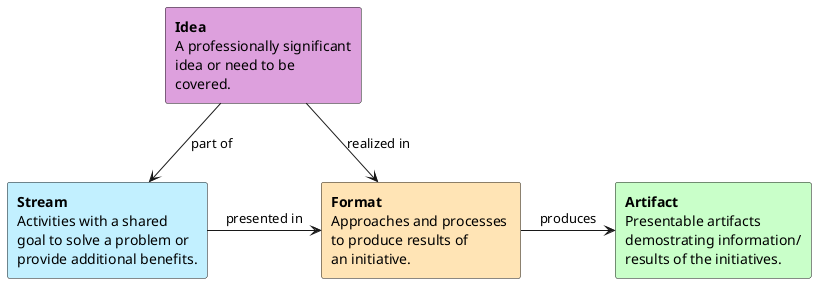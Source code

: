 @startuml Idea Pool Value Stream
rectangle idea #Plum [
  **Idea**
  A professionally significant
  idea or need to be 
  covered.
]
rectangle stream #APPLICATION [
  **Stream**
  Activities with a shared
  goal to solve a problem or
  provide additional benefits.
]
rectangle format #Moccasin [
  **Format**
  Approaches and processes 
  to produce results of 
  an initiative.
]
rectangle artifact #TECHNOLOGY [
  **Artifact**
  Presentable artifacts 
  demostrating information/
  results of the initiatives.
]

idea -down-> format : realized in
stream -right-> format : presented in
format -right-> artifact : produces
idea -down-> stream : part of
@enduml